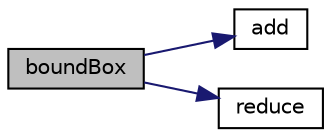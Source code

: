 digraph "boundBox"
{
  bgcolor="transparent";
  edge [fontname="Helvetica",fontsize="10",labelfontname="Helvetica",labelfontsize="10"];
  node [fontname="Helvetica",fontsize="10",shape=record];
  rankdir="LR";
  Node1 [label="boundBox",height=0.2,width=0.4,color="black", fillcolor="grey75", style="filled" fontcolor="black"];
  Node1 -> Node2 [color="midnightblue",fontsize="10",style="solid",fontname="Helvetica"];
  Node2 [label="add",height=0.2,width=0.4,color="black",URL="$classFoam_1_1boundBox.html#a715e725983a1322db51f839ad3469097",tooltip="Extend to include the second box. "];
  Node1 -> Node3 [color="midnightblue",fontsize="10",style="solid",fontname="Helvetica"];
  Node3 [label="reduce",height=0.2,width=0.4,color="black",URL="$classFoam_1_1boundBox.html#a447de6b436d6aa59edf6a09ba28a4164",tooltip="Parallel reduction of min/max values. "];
}
